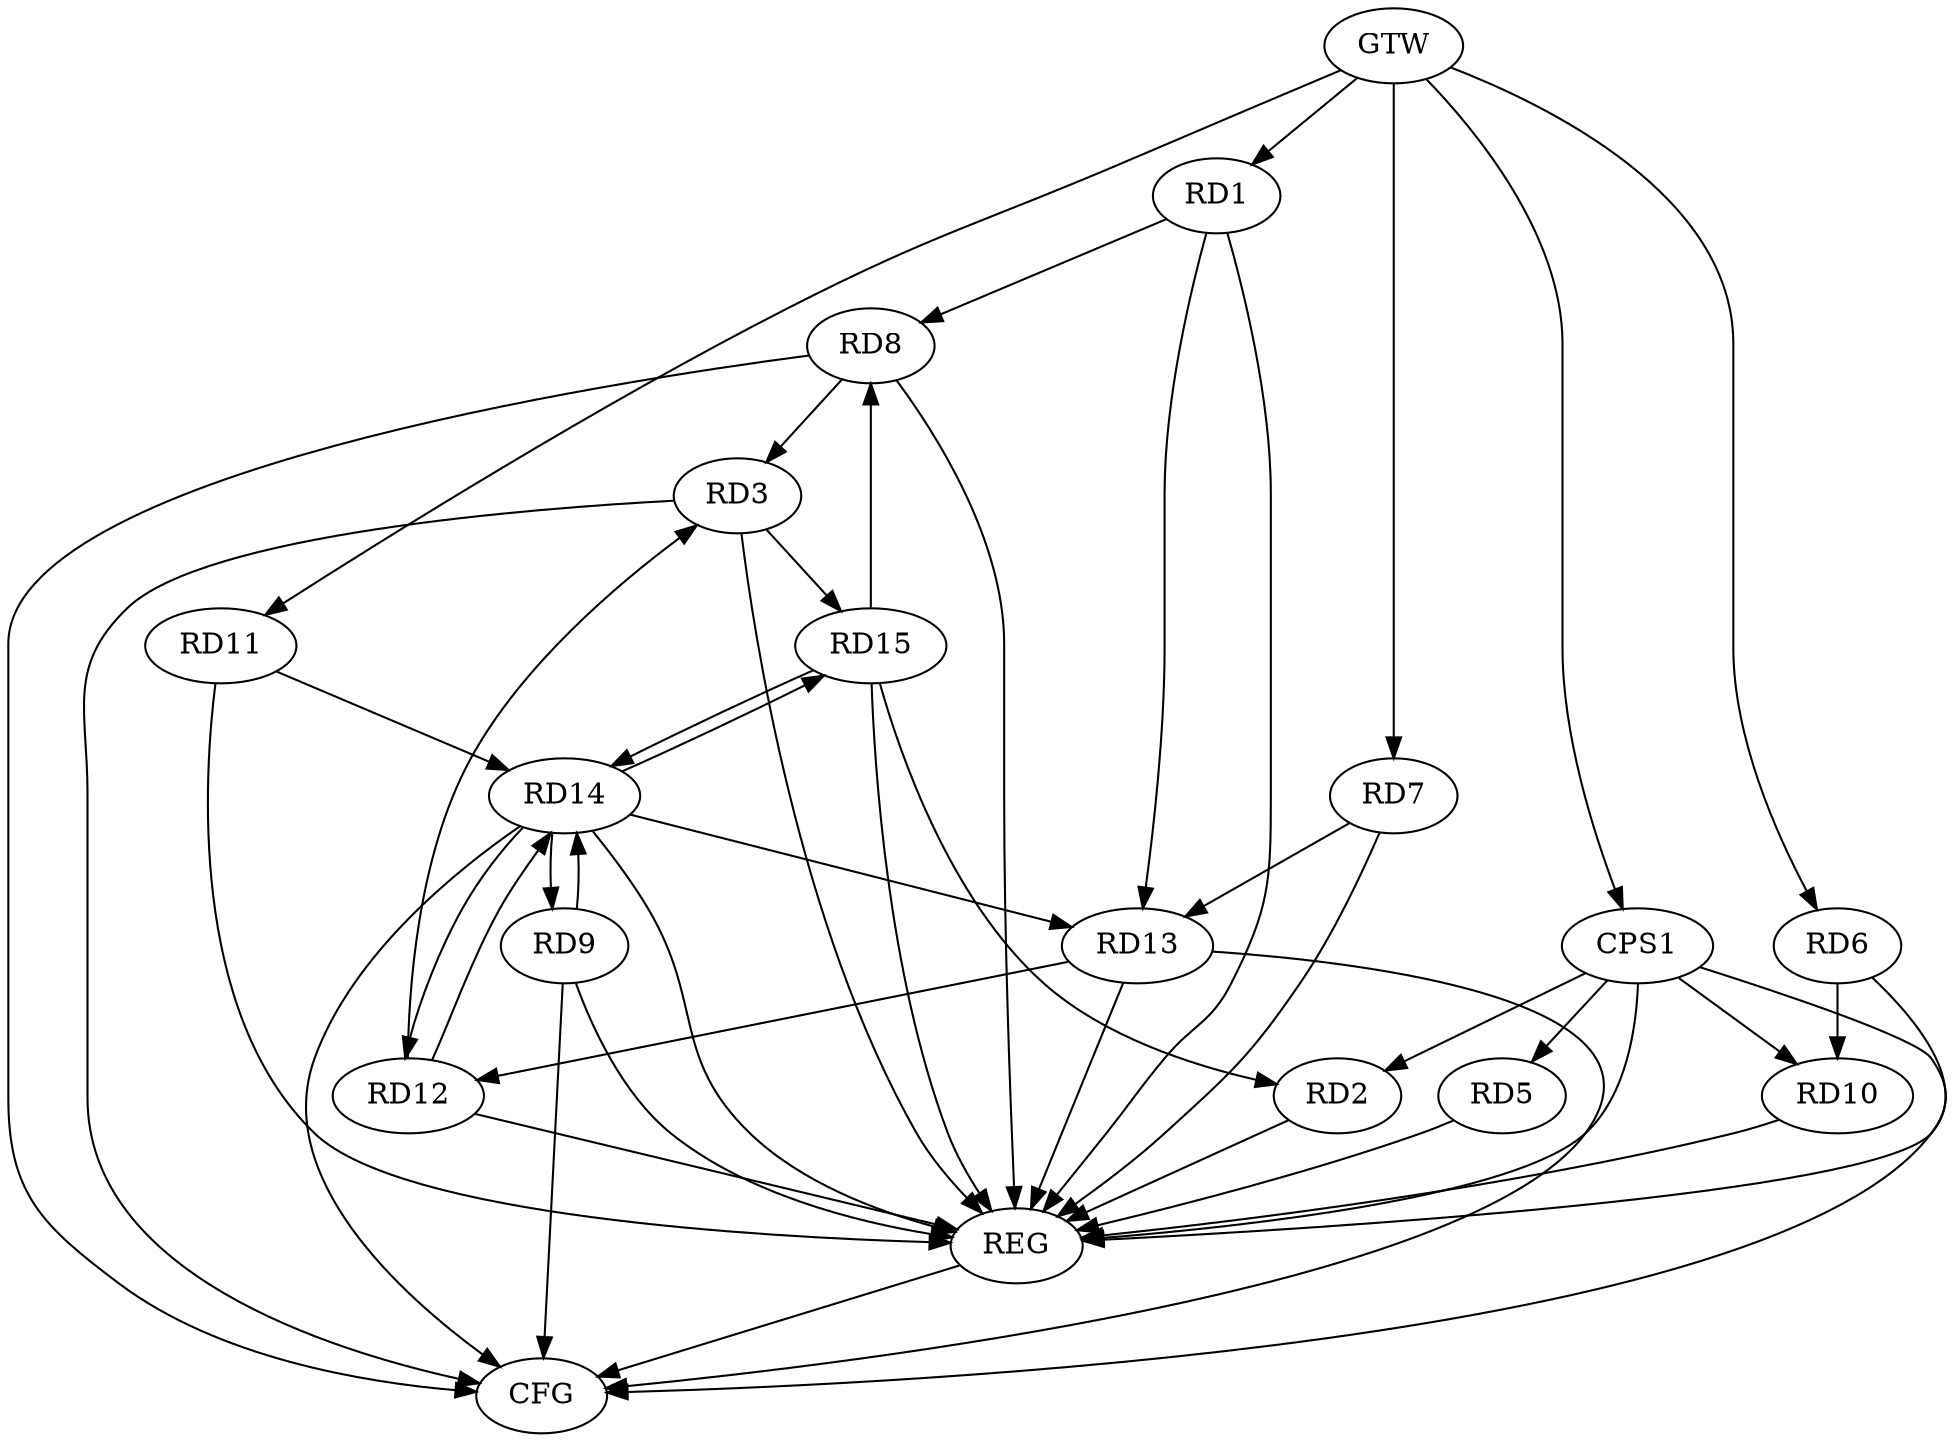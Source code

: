 strict digraph G {
  RD1 [ label="RD1" ];
  RD2 [ label="RD2" ];
  RD3 [ label="RD3" ];
  RD5 [ label="RD5" ];
  RD6 [ label="RD6" ];
  RD7 [ label="RD7" ];
  RD8 [ label="RD8" ];
  RD9 [ label="RD9" ];
  RD10 [ label="RD10" ];
  RD11 [ label="RD11" ];
  RD12 [ label="RD12" ];
  RD13 [ label="RD13" ];
  RD14 [ label="RD14" ];
  RD15 [ label="RD15" ];
  CPS1 [ label="CPS1" ];
  GTW [ label="GTW" ];
  REG [ label="REG" ];
  CFG [ label="CFG" ];
  RD1 -> RD8;
  RD1 -> RD13;
  RD15 -> RD2;
  RD8 -> RD3;
  RD12 -> RD3;
  RD3 -> RD15;
  RD6 -> RD10;
  RD7 -> RD13;
  RD15 -> RD8;
  RD9 -> RD14;
  RD11 -> RD14;
  RD13 -> RD12;
  RD12 -> RD14;
  RD14 -> RD12;
  RD15 -> RD14;
  CPS1 -> RD2;
  CPS1 -> RD5;
  CPS1 -> RD10;
  GTW -> RD1;
  GTW -> RD6;
  GTW -> RD7;
  GTW -> RD11;
  GTW -> CPS1;
  RD1 -> REG;
  RD2 -> REG;
  RD3 -> REG;
  RD5 -> REG;
  RD6 -> REG;
  RD7 -> REG;
  RD8 -> REG;
  RD9 -> REG;
  RD10 -> REG;
  RD11 -> REG;
  RD12 -> REG;
  RD13 -> REG;
  RD14 -> REG;
  RD15 -> REG;
  CPS1 -> REG;
  RD14 -> CFG;
  RD3 -> CFG;
  RD8 -> CFG;
  CPS1 -> CFG;
  RD13 -> CFG;
  RD9 -> CFG;
  REG -> CFG;
  RD14 -> RD9;
  RD14 -> RD15;
  RD14 -> RD13;
}
